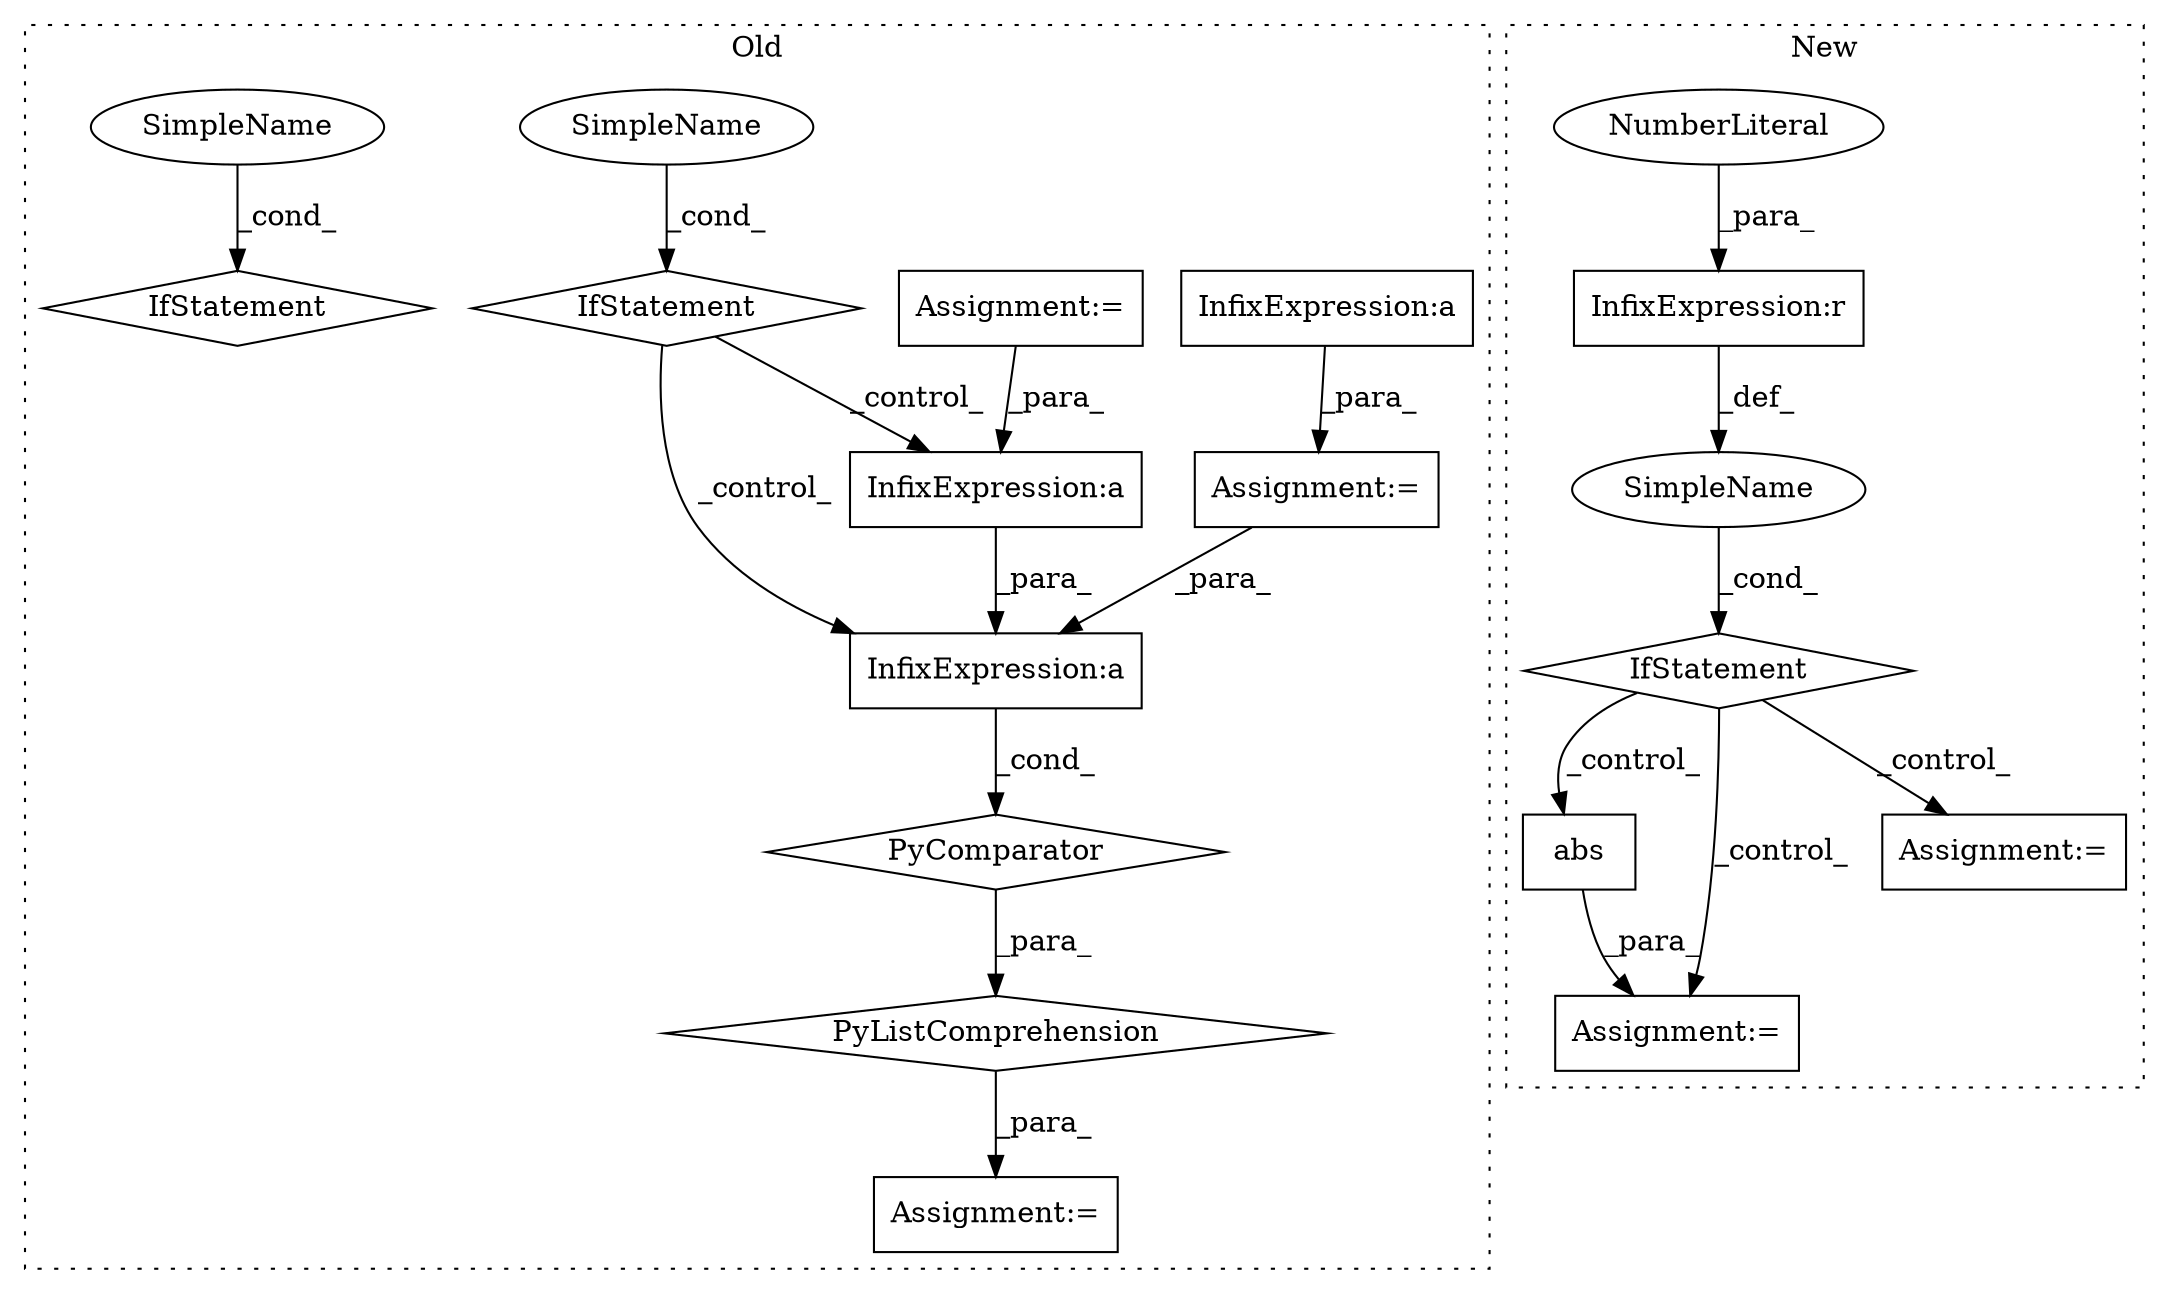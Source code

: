 digraph G {
subgraph cluster0 {
1 [label="IfStatement" a="25" s="2926" l="31" shape="diamond"];
9 [label="InfixExpression:a" a="27" s="2856" l="3" shape="box"];
10 [label="IfStatement" a="25" s="2340" l="32" shape="diamond"];
11 [label="InfixExpression:a" a="27" s="2758" l="3" shape="box"];
12 [label="InfixExpression:a" a="27" s="2850" l="3" shape="box"];
13 [label="PyListComprehension" a="109" s="2847" l="118" shape="diamond"];
14 [label="PyComparator" a="113" s="2926" l="31" shape="diamond"];
15 [label="Assignment:=" a="7" s="2754" l="1" shape="box"];
16 [label="Assignment:=" a="7" s="2926" l="31" shape="box"];
17 [label="Assignment:=" a="7" s="2833" l="14" shape="box"];
18 [label="SimpleName" a="42" s="2952" l="5" shape="ellipse"];
19 [label="SimpleName" a="42" s="2367" l="5" shape="ellipse"];
label = "Old";
style="dotted";
}
subgraph cluster1 {
2 [label="abs" a="32" s="2869,2901" l="4,1" shape="box"];
3 [label="Assignment:=" a="7" s="2868" l="1" shape="box"];
4 [label="SimpleName" a="42" s="" l="" shape="ellipse"];
5 [label="IfStatement" a="25" s="2619,2637" l="4,2" shape="diamond"];
6 [label="Assignment:=" a="7" s="2656" l="1" shape="box"];
7 [label="InfixExpression:r" a="27" s="2632" l="4" shape="box"];
8 [label="NumberLiteral" a="34" s="2636" l="1" shape="ellipse"];
label = "New";
style="dotted";
}
1 -> 12 [label="_control_"];
1 -> 9 [label="_control_"];
2 -> 3 [label="_para_"];
4 -> 5 [label="_cond_"];
5 -> 3 [label="_control_"];
5 -> 2 [label="_control_"];
5 -> 6 [label="_control_"];
7 -> 4 [label="_def_"];
8 -> 7 [label="_para_"];
9 -> 14 [label="_cond_"];
11 -> 15 [label="_para_"];
12 -> 9 [label="_para_"];
13 -> 17 [label="_para_"];
14 -> 13 [label="_para_"];
15 -> 9 [label="_para_"];
16 -> 12 [label="_para_"];
18 -> 1 [label="_cond_"];
19 -> 10 [label="_cond_"];
}